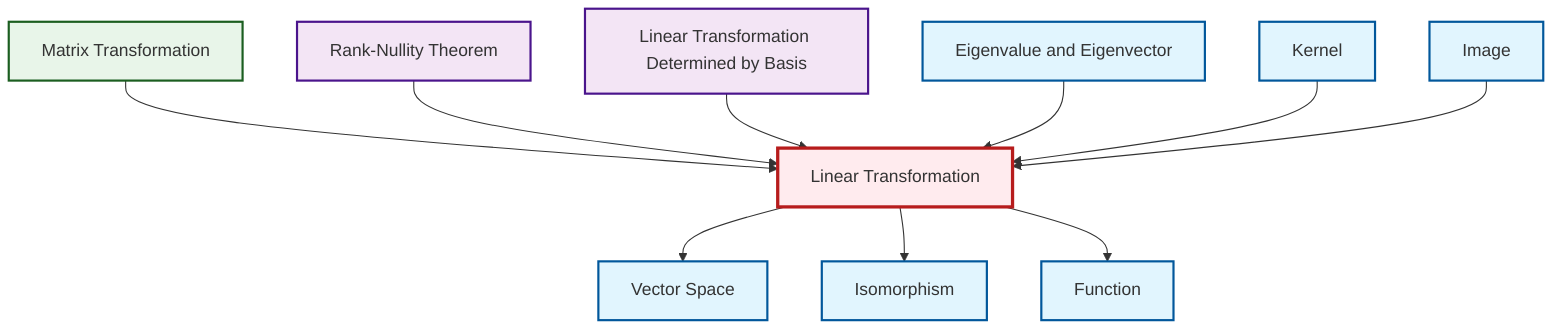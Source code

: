 graph TD
    classDef definition fill:#e1f5fe,stroke:#01579b,stroke-width:2px
    classDef theorem fill:#f3e5f5,stroke:#4a148c,stroke-width:2px
    classDef axiom fill:#fff3e0,stroke:#e65100,stroke-width:2px
    classDef example fill:#e8f5e9,stroke:#1b5e20,stroke-width:2px
    classDef current fill:#ffebee,stroke:#b71c1c,stroke-width:3px
    thm-linear-transformation-basis["Linear Transformation Determined by Basis"]:::theorem
    def-function["Function"]:::definition
    def-vector-space["Vector Space"]:::definition
    def-eigenvalue-eigenvector["Eigenvalue and Eigenvector"]:::definition
    ex-matrix-transformation["Matrix Transformation"]:::example
    thm-rank-nullity["Rank-Nullity Theorem"]:::theorem
    def-linear-transformation["Linear Transformation"]:::definition
    def-isomorphism["Isomorphism"]:::definition
    def-kernel["Kernel"]:::definition
    def-image["Image"]:::definition
    def-linear-transformation --> def-vector-space
    ex-matrix-transformation --> def-linear-transformation
    thm-rank-nullity --> def-linear-transformation
    thm-linear-transformation-basis --> def-linear-transformation
    def-eigenvalue-eigenvector --> def-linear-transformation
    def-linear-transformation --> def-isomorphism
    def-linear-transformation --> def-function
    def-kernel --> def-linear-transformation
    def-image --> def-linear-transformation
    class def-linear-transformation current